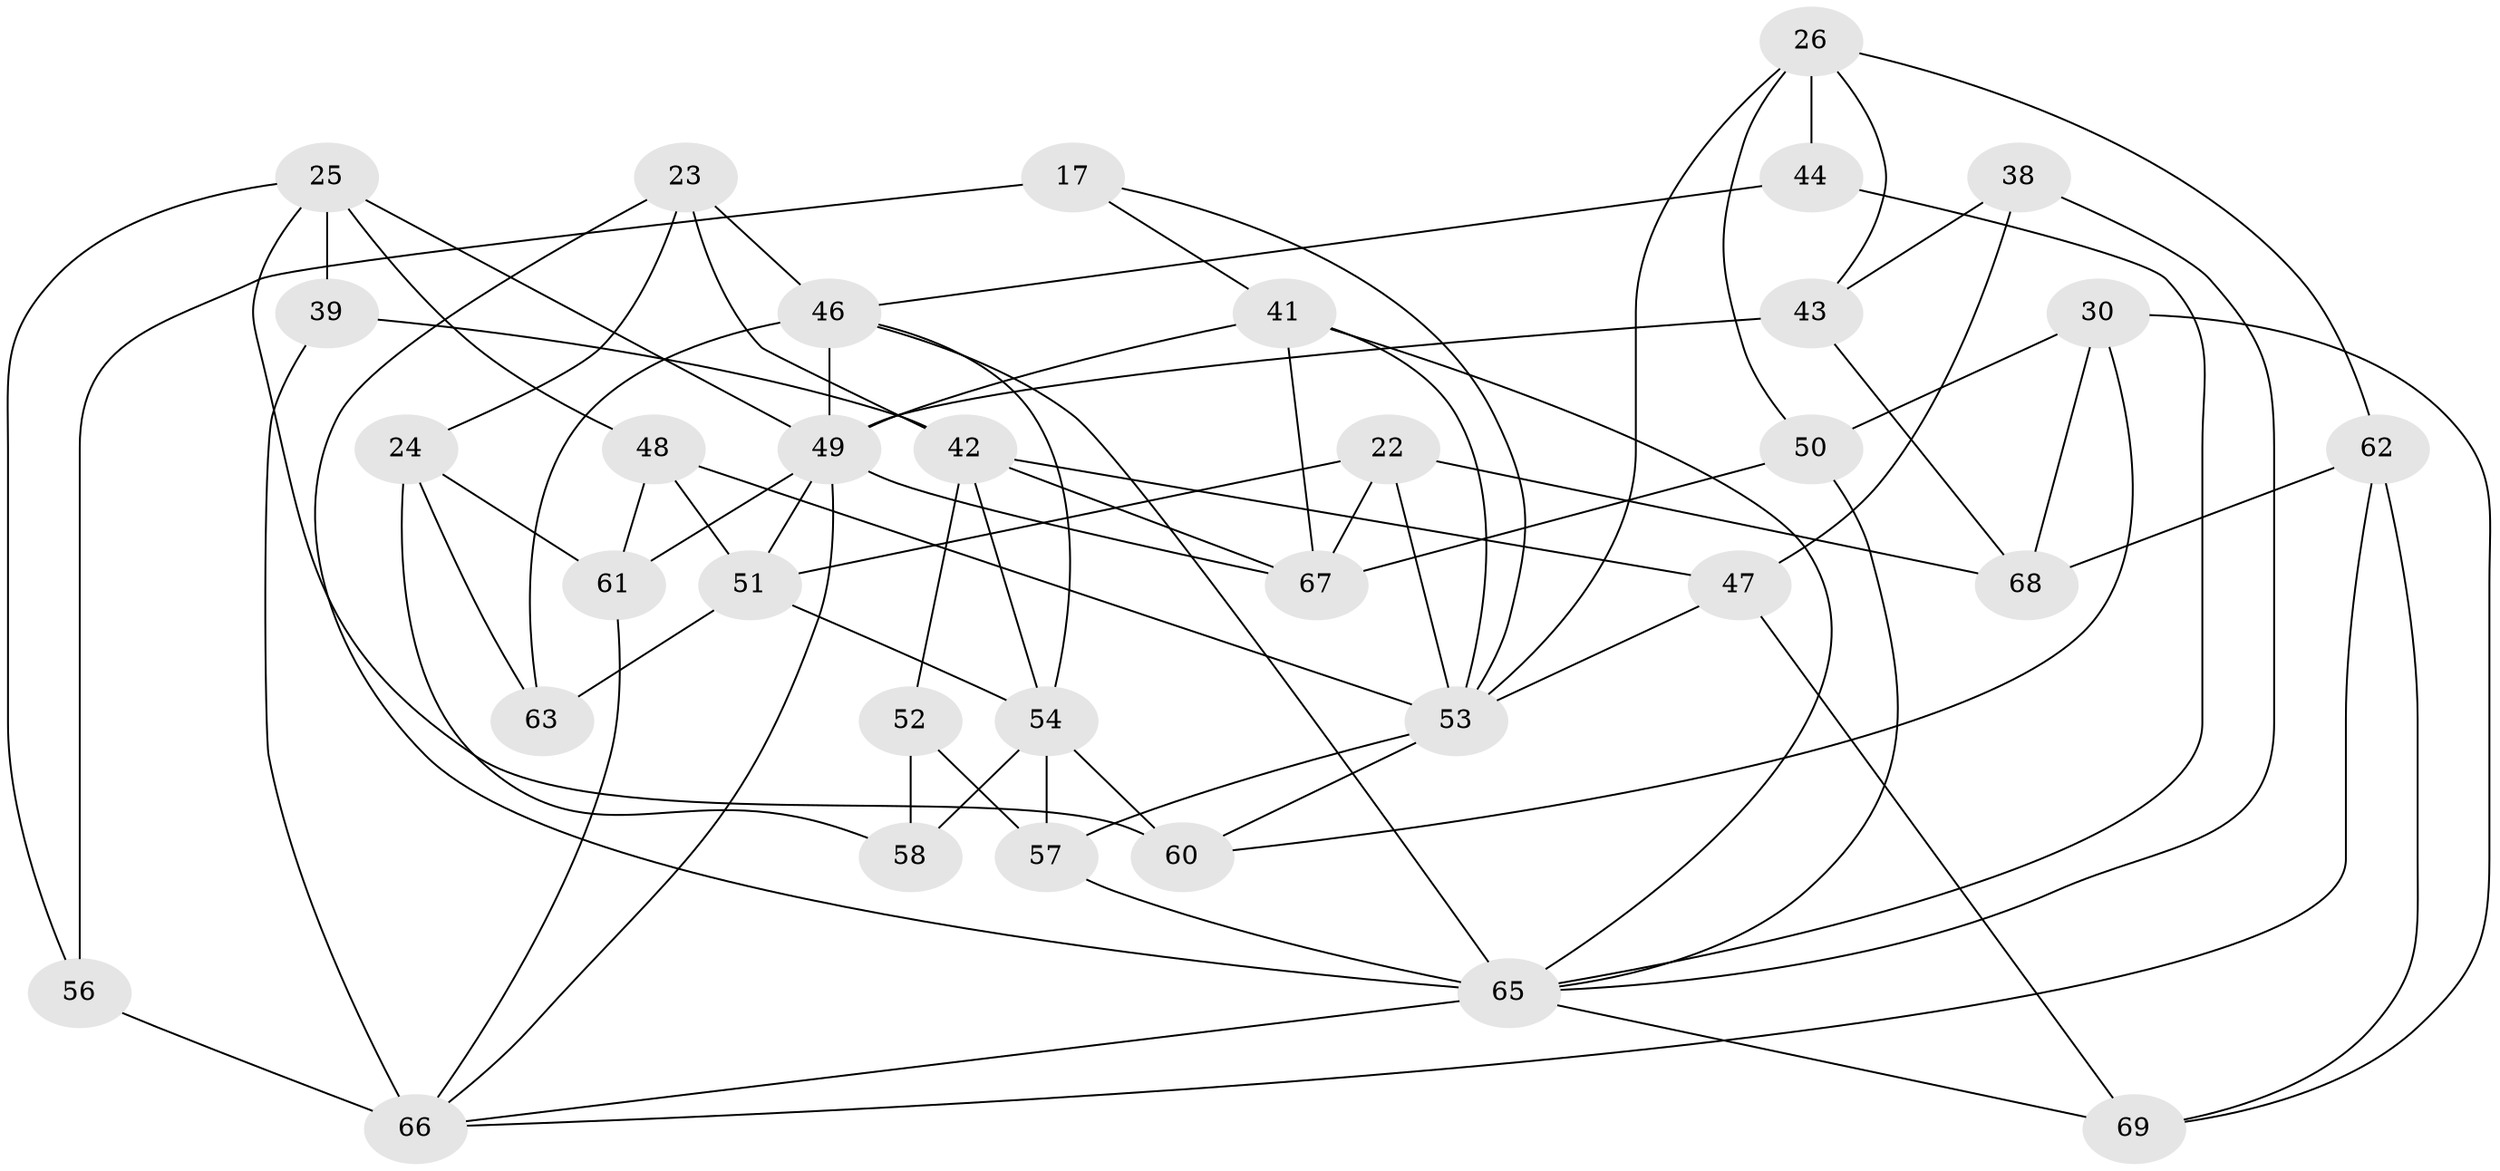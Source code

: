 // original degree distribution, {4: 1.0}
// Generated by graph-tools (version 1.1) at 2025/02/03/04/25 22:02:14]
// undirected, 34 vertices, 77 edges
graph export_dot {
graph [start="1"]
  node [color=gray90,style=filled];
  17;
  22;
  23;
  24;
  25 [super="+18"];
  26 [super="+12"];
  30 [super="+7"];
  38;
  39;
  41 [super="+33"];
  42 [super="+20"];
  43 [super="+34"];
  44;
  46 [super="+32+45"];
  47;
  48;
  49 [super="+36+21+35"];
  50;
  51 [super="+3"];
  52;
  53 [super="+1+14"];
  54 [super="+27+31"];
  56 [super="+40"];
  57 [super="+4"];
  58 [super="+28"];
  60 [super="+55"];
  61;
  62;
  63 [super="+59"];
  65 [super="+15+64+29"];
  66 [super="+6+37"];
  67 [super="+16"];
  68;
  69 [super="+5"];
  17 -- 56 [weight=2];
  17 -- 53;
  17 -- 41;
  22 -- 68;
  22 -- 67;
  22 -- 53;
  22 -- 51;
  23 -- 24;
  23 -- 42;
  23 -- 65;
  23 -- 46;
  24 -- 63;
  24 -- 61;
  24 -- 58;
  25 -- 39 [weight=2];
  25 -- 56;
  25 -- 48;
  25 -- 60;
  25 -- 49;
  26 -- 44 [weight=2];
  26 -- 50;
  26 -- 43;
  26 -- 62;
  26 -- 53;
  30 -- 69 [weight=2];
  30 -- 68;
  30 -- 50;
  30 -- 60 [weight=2];
  38 -- 47;
  38 -- 43 [weight=2];
  38 -- 65;
  39 -- 66;
  39 -- 42;
  41 -- 53;
  41 -- 49 [weight=2];
  41 -- 65 [weight=2];
  41 -- 67 [weight=2];
  42 -- 67;
  42 -- 47;
  42 -- 52;
  42 -- 54;
  43 -- 68;
  43 -- 49 [weight=2];
  44 -- 46;
  44 -- 65;
  46 -- 54 [weight=2];
  46 -- 49 [weight=3];
  46 -- 63 [weight=3];
  46 -- 65 [weight=2];
  47 -- 69;
  47 -- 53;
  48 -- 51;
  48 -- 61;
  48 -- 53;
  49 -- 61;
  49 -- 67;
  49 -- 66;
  49 -- 51;
  50 -- 67;
  50 -- 65;
  51 -- 63 [weight=2];
  51 -- 54;
  52 -- 58 [weight=2];
  52 -- 57;
  53 -- 57;
  53 -- 60;
  54 -- 60 [weight=2];
  54 -- 58 [weight=3];
  54 -- 57;
  56 -- 66 [weight=3];
  57 -- 65 [weight=3];
  61 -- 66;
  62 -- 68;
  62 -- 69;
  62 -- 66;
  65 -- 69 [weight=2];
  65 -- 66;
}
